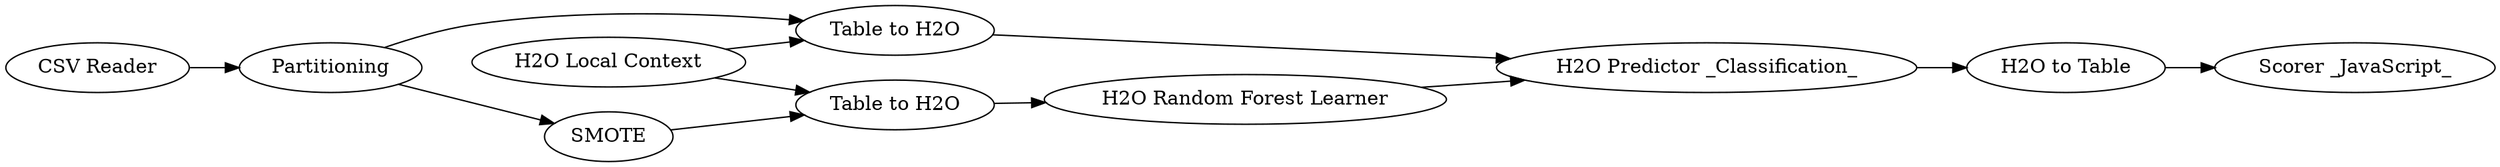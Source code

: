 digraph {
	5 -> 8
	5 -> 4
	7 -> 11
	19 -> 4
	2 -> 19
	8 -> 7
	2 -> 8
	1 -> 2
	6 -> 7
	11 -> 13
	4 -> 6
	5 [label="H2O Local Context"]
	13 [label="Scorer _JavaScript_"]
	1 [label="CSV Reader"]
	7 [label="H2O Predictor _Classification_"]
	11 [label="H2O to Table"]
	4 [label="Table to H2O"]
	8 [label="Table to H2O"]
	6 [label="H2O Random Forest Learner"]
	2 [label=Partitioning]
	19 [label=SMOTE]
	rankdir=LR
}
